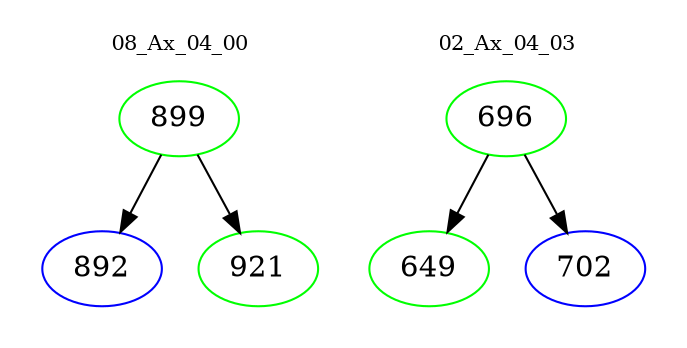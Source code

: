 digraph{
subgraph cluster_0 {
color = white
label = "08_Ax_04_00";
fontsize=10;
T0_899 [label="899", color="green"]
T0_899 -> T0_892 [color="black"]
T0_892 [label="892", color="blue"]
T0_899 -> T0_921 [color="black"]
T0_921 [label="921", color="green"]
}
subgraph cluster_1 {
color = white
label = "02_Ax_04_03";
fontsize=10;
T1_696 [label="696", color="green"]
T1_696 -> T1_649 [color="black"]
T1_649 [label="649", color="green"]
T1_696 -> T1_702 [color="black"]
T1_702 [label="702", color="blue"]
}
}
